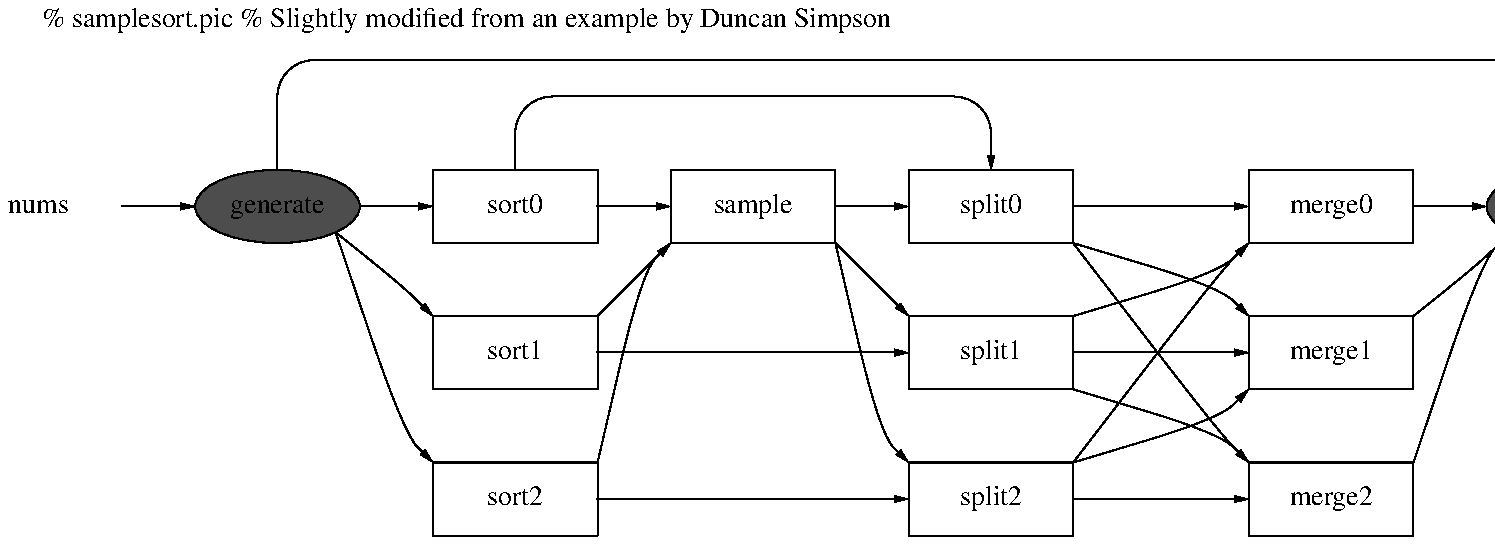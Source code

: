 % samplesort.pic
% Slightly modified from an example by Duncan Simpson
.PS
define boxen
{
  box sprintf("$2%g",0)
  { for i=1 to $1-1 do {
      move to last box .s
      move down
      box sprintf("$2%g",i) }
  } 
}

define splarrow
{
  { if ($1 .y < $2 .y) then {
      spline -> from $1 .ne to $2 .sw-(dist,dist) to $2 .sw } \
    else { if ($1 .y > $2 .y) then {
      spline -> from $1 .se to $2 .nw+(-dist,dist) to $2 .nw } \
    else { arrow from $1.e to $2.w } }
  }
}
	
define inarrows
{
  for i=$3 to $1+$3-1 do { splarrow(`i'th last box, $2) }
}

define outarrows
{
  for i=1 to $1 do { splarrow($2, `i'th last box) }
}


define merge_pattern
{
  for i=1 to $1 do {
    for j=1 to $1 do { splarrow(`j+$1'th last box,`i'th last box) } }
}

define bypass
{
  { move to $1 .n
    line up $3
    TL: arc up cw
    move to $2 .n
    line <- up $3
    TR: arc up
    line from TL .end to TR .end
  }
}

define sample
{
  oscale=scale
  natwidth=8.200
  scale=$2/natwidth*scale
  dist=0.2*scale
  boxwid = 1.5*boxwid
  ellipsewid = 1.5*ellipsewid
  [ 
    left
    line <-
    move left 0.4 "nums "
    right
    G: ellipse "generate" fill $3 with .w at last line .start
    move
    boxen($1,sort)
    outarrows($1, G)
    move
    S: box "sample"
    inarrows($1, S, 2)
    arrow
    boxen($1,split)
    outarrows($1,S)
    { for i=1 to $1-1 do {
        arrow from `i+$1+1'th last box .e to `i'th last box .w }
    } 
    bypass(`$1+$1+1'th last box, `$1'th last box, 0.25*scale)
    move right 1.2*scale
    boxen($1,merge)
    merge_pattern($1)
    move
    O: ellipse "output" fill $3
    inarrows($1, O, 1)
    bypass(G, O, 0.5*scale)
  ]
  scale=oscale
}

sample(3, 6.0, 1-0.3)
.PE 
